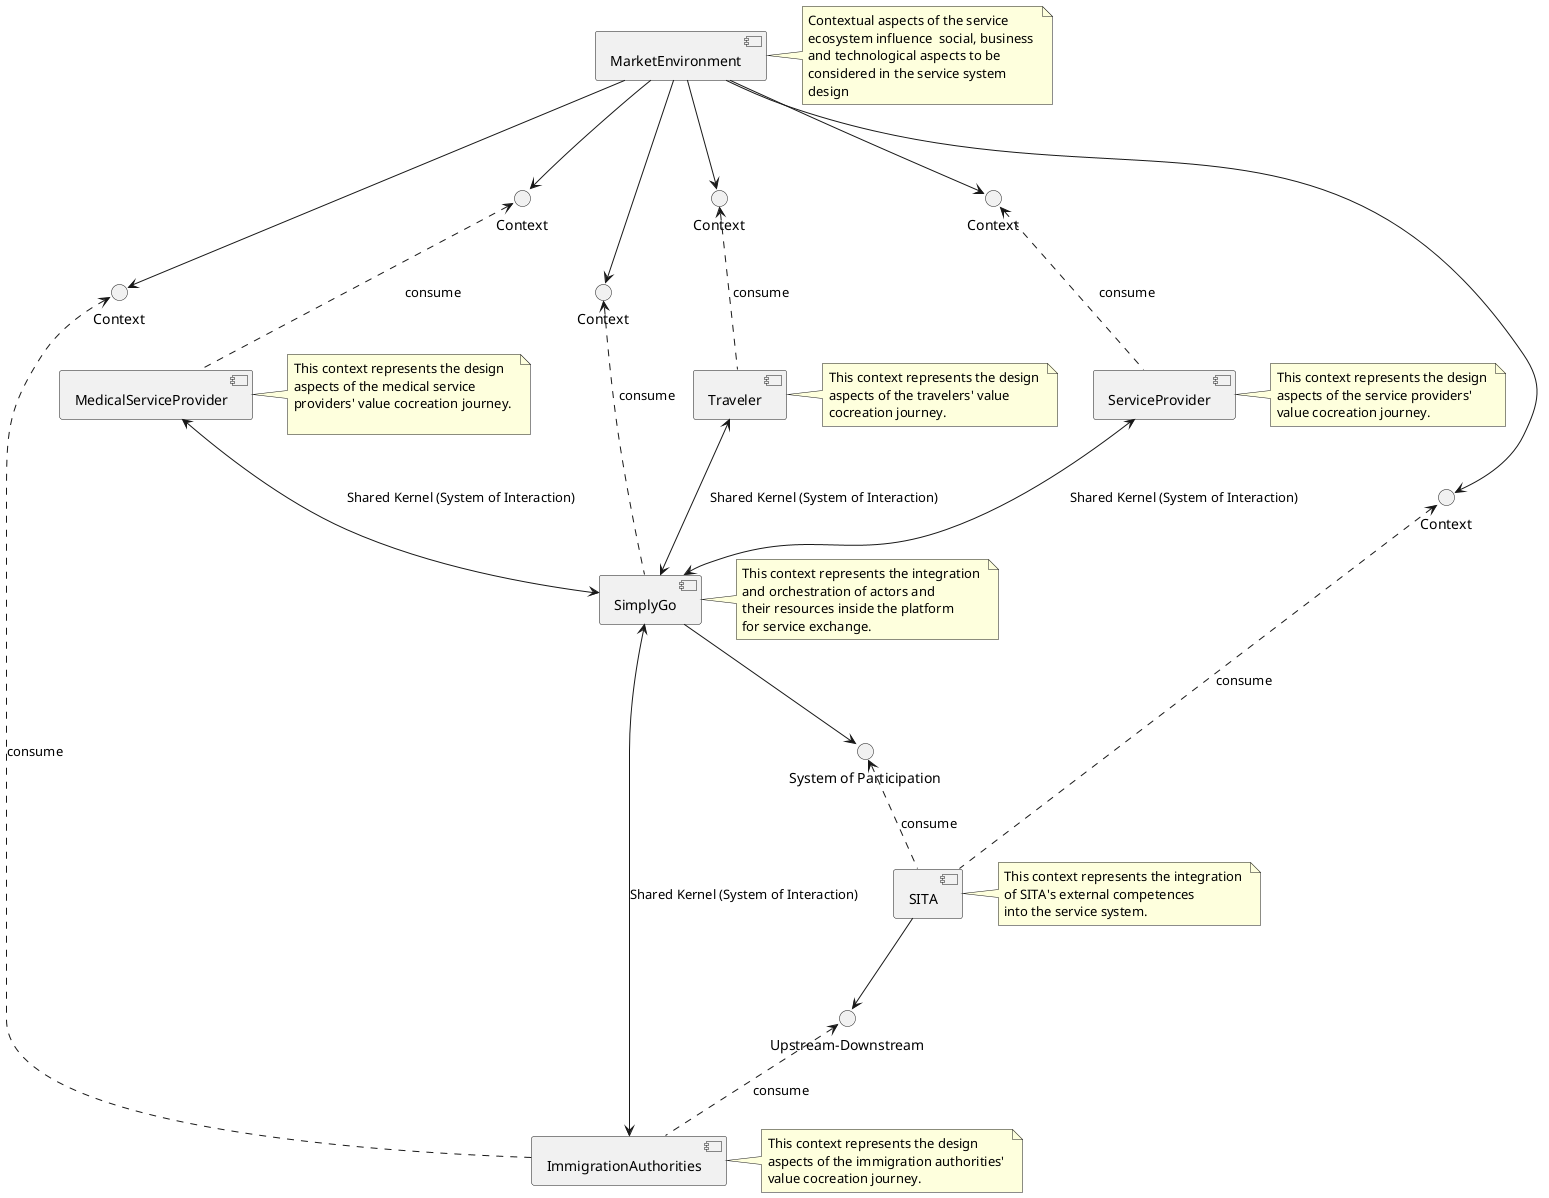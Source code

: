 @startuml

skinparam componentStyle uml2

component [Traveler]
note right of [Traveler]
This context represents the design 
aspects of the travelers' value 
cocreation journey. 
end note
component [ServiceProvider]
note right of [ServiceProvider]
This context represents the design 
aspects of the service providers' 
value cocreation journey. 
end note
component [ImmigrationAuthorities]
note right of [ImmigrationAuthorities]
This context represents the design 
aspects of the immigration authorities' 
value cocreation journey. 
end note
component [MedicalServiceProvider]
note right of [MedicalServiceProvider]
This context represents the design 
aspects of the medical service 
providers' value cocreation journey. 

end note
component [SimplyGo]
note right of [SimplyGo]
This context represents the integration 
and orchestration of actors and 
their resources inside the platform 
for service exchange. 
end note
component [SITA]
note right of [SITA]
This context represents the integration 
of SITA's external competences 
into the service system. 
end note
component [MarketEnvironment]
note right of [MarketEnvironment]
Contextual aspects of the service 
ecosystem influence  social, business 
and technological aspects to be 
considered in the service system 
design 
end note

interface "Context" as Traveler_to_MarketEnvironment
[MarketEnvironment] --> Traveler_to_MarketEnvironment
Traveler_to_MarketEnvironment <.. [Traveler] : consume

interface "Context" as ServiceProvider_to_MarketEnvironment
[MarketEnvironment] --> ServiceProvider_to_MarketEnvironment
ServiceProvider_to_MarketEnvironment <.. [ServiceProvider] : consume

interface "Context" as ImmigrationAuthorities_to_MarketEnvironment
[MarketEnvironment] --> ImmigrationAuthorities_to_MarketEnvironment
ImmigrationAuthorities_to_MarketEnvironment <.. [ImmigrationAuthorities] : consume

interface "Context" as MedicalServiceProvider_to_MarketEnvironment
[MarketEnvironment] --> MedicalServiceProvider_to_MarketEnvironment
MedicalServiceProvider_to_MarketEnvironment <.. [MedicalServiceProvider] : consume

interface "Context" as SimplyGo_to_MarketEnvironment
[MarketEnvironment] --> SimplyGo_to_MarketEnvironment
SimplyGo_to_MarketEnvironment <.. [SimplyGo] : consume

interface "Context" as SITA_to_MarketEnvironment
[MarketEnvironment] --> SITA_to_MarketEnvironment
SITA_to_MarketEnvironment <.. [SITA] : consume

[Traveler]<-->[SimplyGo] : Shared Kernel (System of Interaction)

[ServiceProvider]<-->[SimplyGo] : Shared Kernel (System of Interaction)

[ImmigrationAuthorities]<-->[SimplyGo] : Shared Kernel (System of Interaction)

[MedicalServiceProvider]<-->[SimplyGo] : Shared Kernel (System of Interaction)

interface "System of Participation" as SITA_to_SimplyGo
[SimplyGo] --> SITA_to_SimplyGo
SITA_to_SimplyGo <.. [SITA] : consume

interface "Upstream-Downstream" as ImmigrationAuthorities_to_SITA
[SITA] --> ImmigrationAuthorities_to_SITA
ImmigrationAuthorities_to_SITA <.. [ImmigrationAuthorities] : consume



@enduml

